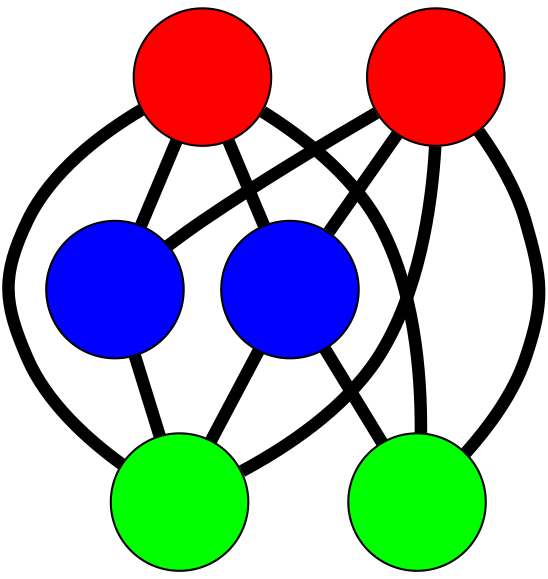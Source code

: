 graph G {
	graph [bb="-159.12,-159.07,167.25,194.68",
		overlap=false,
		sep=0.0,
		splines=true
	];
	node [color=black,
		fixedsize=true,
		fontname="Latin Modern Math",
		fontsize=42,
		height=.92,
		label="\N",
		penwidth=1,
		shape=circle,
		width=.92
	];
	edge [color=black,
		penwidth=6,
		style=bold
	];
	0	 [fillcolor=red,
		height=0.91667,
		label="",
		pos="-7.9098,-5.344",
		style=filled,
		width=0.91667];
	2	 [fillcolor=blue,
		height=0.91667,
		label="",
		pos="-24.683,-126.07",
		style=filled,
		width=0.91667];
	0 -- 2	 [pos="-12.493,-38.334 -14.86,-55.369 -17.739,-76.094 -20.105,-93.123"];
	3	 [fillcolor=blue,
		height=0.91667,
		label="",
		pos="-41.635,161.68",
		style=filled,
		width=0.91667];
	0 -- 3	 [pos="-14.492,27.256 -20.435,56.685 -29.132,99.755 -35.069,129.16"];
	4	 [fillcolor=green,
		height=0.91667,
		label="",
		pos="134.25,-99.24",
		style=filled,
		width=0.91667];
	0 -- 4	 [pos="19.838,-23.671 44.888,-40.216 81.547,-64.429 106.58,-80.959"];
	5	 [fillcolor=green,
		height=0.91667,
		label="",
		pos="-126.12,24.41",
		style=filled,
		width=0.91667];
	0 -- 5	 [pos="-40.212,2.7865 -56.892,6.9848 -77.185,12.093 -93.859,16.29"];
	1	 [fillcolor=red,
		height=0.91667,
		label="",
		pos="66.098,44.571",
		style=filled,
		width=0.91667];
	1 -- 2	 [pos="50.492,15.236 33.813,-16.115 7.529,-65.522 -9.1295,-96.836"];
	1 -- 3	 [pos="43.513,69.12 25.126,89.106 -0.70198,117.18 -19.081,137.16"];
	1 -- 4	 [pos="80.385,14.423 92.017,-10.121 108.36,-44.599 119.98,-69.132"];
	1 -- 5	 [pos="33.054,41.105 -2.2612,37.401 -57.916,31.564 -93.188,27.864"];
	2 -- 4	 [pos="7.8634,-120.58 35.2,-115.96 74.077,-109.4 101.48,-104.77"];
	2 -- 5	 [pos="-43.289,-98.472 -61.592,-71.32 -89.373,-30.107 -107.63,-3.0158"];
	3 -- 5	 [pos="-58.936,133.57 -73.419,110.04 -93.997,76.605 -108.55,52.953"];
}
